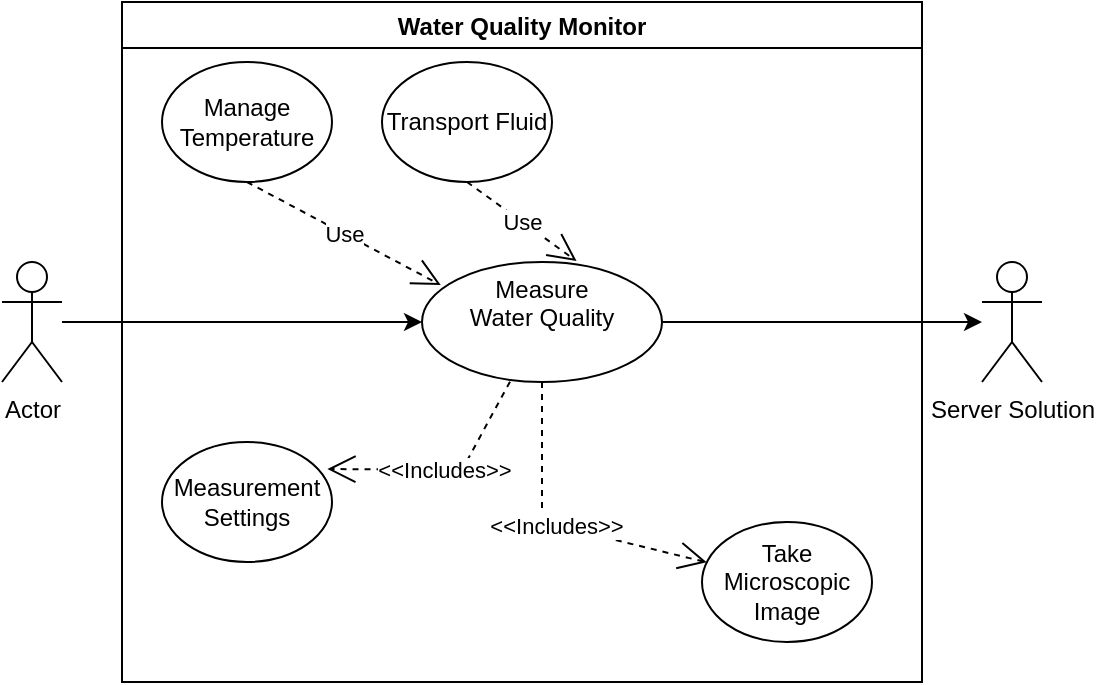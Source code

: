 <mxfile version="20.2.8" type="device"><diagram id="7zxOQEmGQvCSq3IlK5wM" name="Page-1"><mxGraphModel dx="1034" dy="534" grid="1" gridSize="10" guides="1" tooltips="1" connect="1" arrows="1" fold="1" page="1" pageScale="1" pageWidth="827" pageHeight="1169" math="0" shadow="0"><root><mxCell id="0"/><mxCell id="1" parent="0"/><mxCell id="wReWOVxcZMDkPXz8WcIe-19" value="" style="edgeStyle=orthogonalEdgeStyle;rounded=0;orthogonalLoop=1;jettySize=auto;html=1;entryX=0;entryY=0.5;entryDx=0;entryDy=0;" parent="1" source="wReWOVxcZMDkPXz8WcIe-1" target="wReWOVxcZMDkPXz8WcIe-20" edge="1"><mxGeometry relative="1" as="geometry"><mxPoint x="294" y="340" as="targetPoint"/></mxGeometry></mxCell><mxCell id="wReWOVxcZMDkPXz8WcIe-1" value="Actor" style="shape=umlActor;verticalLabelPosition=bottom;verticalAlign=top;html=1;outlineConnect=0;" parent="1" vertex="1"><mxGeometry x="160" y="310" width="30" height="60" as="geometry"/></mxCell><mxCell id="wReWOVxcZMDkPXz8WcIe-2" value="Water Quality Monitor" style="swimlane;" parent="1" vertex="1"><mxGeometry x="220" y="180" width="400" height="340" as="geometry"/></mxCell><mxCell id="wReWOVxcZMDkPXz8WcIe-20" value="Measure&lt;br&gt;Water Quality" style="ellipse;whiteSpace=wrap;html=1;verticalAlign=top;" parent="wReWOVxcZMDkPXz8WcIe-2" vertex="1"><mxGeometry x="150" y="130" width="120" height="60" as="geometry"/></mxCell><mxCell id="wReWOVxcZMDkPXz8WcIe-29" value="&amp;lt;&amp;lt;Includes&amp;gt;&amp;gt;" style="endArrow=open;endSize=12;dashed=1;html=1;rounded=0;exitX=0.5;exitY=1;exitDx=0;exitDy=0;" parent="wReWOVxcZMDkPXz8WcIe-2" source="wReWOVxcZMDkPXz8WcIe-20" target="wReWOVxcZMDkPXz8WcIe-30" edge="1"><mxGeometry width="160" relative="1" as="geometry"><mxPoint x="150" y="139.17" as="sourcePoint"/><mxPoint x="230" y="160" as="targetPoint"/><Array as="points"><mxPoint x="210" y="260"/></Array></mxGeometry></mxCell><mxCell id="wReWOVxcZMDkPXz8WcIe-30" value="Take Microscopic Image" style="ellipse;whiteSpace=wrap;html=1;" parent="wReWOVxcZMDkPXz8WcIe-2" vertex="1"><mxGeometry x="290" y="260" width="85" height="60" as="geometry"/></mxCell><mxCell id="wReWOVxcZMDkPXz8WcIe-32" value="Use" style="endArrow=open;endSize=12;dashed=1;html=1;rounded=0;entryX=0.078;entryY=0.192;entryDx=0;entryDy=0;exitX=0.5;exitY=1;exitDx=0;exitDy=0;entryPerimeter=0;" parent="wReWOVxcZMDkPXz8WcIe-2" source="wReWOVxcZMDkPXz8WcIe-33" target="wReWOVxcZMDkPXz8WcIe-20" edge="1"><mxGeometry width="160" relative="1" as="geometry"><mxPoint x="160" y="80" as="sourcePoint"/><mxPoint x="260" y="80" as="targetPoint"/></mxGeometry></mxCell><mxCell id="wReWOVxcZMDkPXz8WcIe-33" value="Manage Temperature" style="ellipse;whiteSpace=wrap;html=1;" parent="wReWOVxcZMDkPXz8WcIe-2" vertex="1"><mxGeometry x="20" y="30" width="85" height="60" as="geometry"/></mxCell><mxCell id="wReWOVxcZMDkPXz8WcIe-34" value="Transport Fluid" style="ellipse;whiteSpace=wrap;html=1;" parent="wReWOVxcZMDkPXz8WcIe-2" vertex="1"><mxGeometry x="130" y="30" width="85" height="60" as="geometry"/></mxCell><mxCell id="wReWOVxcZMDkPXz8WcIe-35" value="Use" style="endArrow=open;endSize=12;dashed=1;html=1;rounded=0;exitX=0.5;exitY=1;exitDx=0;exitDy=0;entryX=0.644;entryY=-0.008;entryDx=0;entryDy=0;entryPerimeter=0;" parent="wReWOVxcZMDkPXz8WcIe-2" source="wReWOVxcZMDkPXz8WcIe-34" target="wReWOVxcZMDkPXz8WcIe-20" edge="1"><mxGeometry width="160" relative="1" as="geometry"><mxPoint x="210" y="230" as="sourcePoint"/><mxPoint x="370" y="230" as="targetPoint"/></mxGeometry></mxCell><mxCell id="qv7ko_uniN92N9AwkEME-2" value="Measurement Settings" style="ellipse;whiteSpace=wrap;html=1;" vertex="1" parent="wReWOVxcZMDkPXz8WcIe-2"><mxGeometry x="20" y="220" width="85" height="60" as="geometry"/></mxCell><mxCell id="qv7ko_uniN92N9AwkEME-3" value="&amp;lt;&amp;lt;Includes&amp;gt;&amp;gt;" style="endArrow=open;endSize=12;dashed=1;html=1;rounded=0;exitX=0.5;exitY=1;exitDx=0;exitDy=0;entryX=0.973;entryY=0.225;entryDx=0;entryDy=0;entryPerimeter=0;" edge="1" parent="wReWOVxcZMDkPXz8WcIe-2" target="qv7ko_uniN92N9AwkEME-2"><mxGeometry width="160" relative="1" as="geometry"><mxPoint x="194" y="189.83" as="sourcePoint"/><mxPoint x="276.348" y="279.997" as="targetPoint"/><Array as="points"><mxPoint x="170" y="234"/></Array></mxGeometry></mxCell><mxCell id="wReWOVxcZMDkPXz8WcIe-15" value="Server Solution" style="shape=umlActor;verticalLabelPosition=bottom;verticalAlign=top;html=1;outlineConnect=0;" parent="1" vertex="1"><mxGeometry x="650" y="310" width="30" height="60" as="geometry"/></mxCell><mxCell id="wReWOVxcZMDkPXz8WcIe-25" value="" style="edgeStyle=orthogonalEdgeStyle;rounded=0;orthogonalLoop=1;jettySize=auto;html=1;" parent="1" source="wReWOVxcZMDkPXz8WcIe-20" target="wReWOVxcZMDkPXz8WcIe-15" edge="1"><mxGeometry relative="1" as="geometry"><mxPoint x="620" y="340" as="targetPoint"/></mxGeometry></mxCell></root></mxGraphModel></diagram></mxfile>